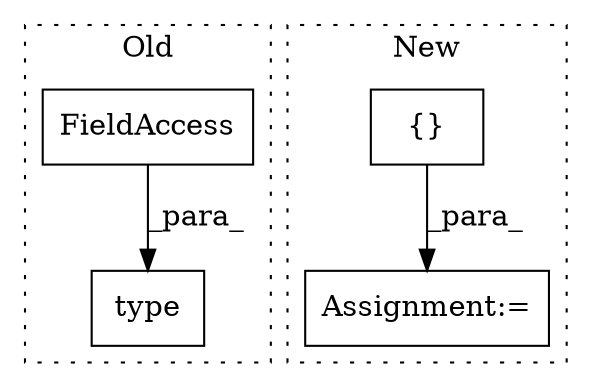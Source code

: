 digraph G {
subgraph cluster0 {
1 [label="type" a="32" s="4050,4065" l="5,1" shape="box"];
3 [label="FieldAccess" a="22" s="4055" l="10" shape="box"];
label = "Old";
style="dotted";
}
subgraph cluster1 {
2 [label="{}" a="4" s="4714" l="2" shape="box"];
4 [label="Assignment:=" a="7" s="4704" l="1" shape="box"];
label = "New";
style="dotted";
}
2 -> 4 [label="_para_"];
3 -> 1 [label="_para_"];
}